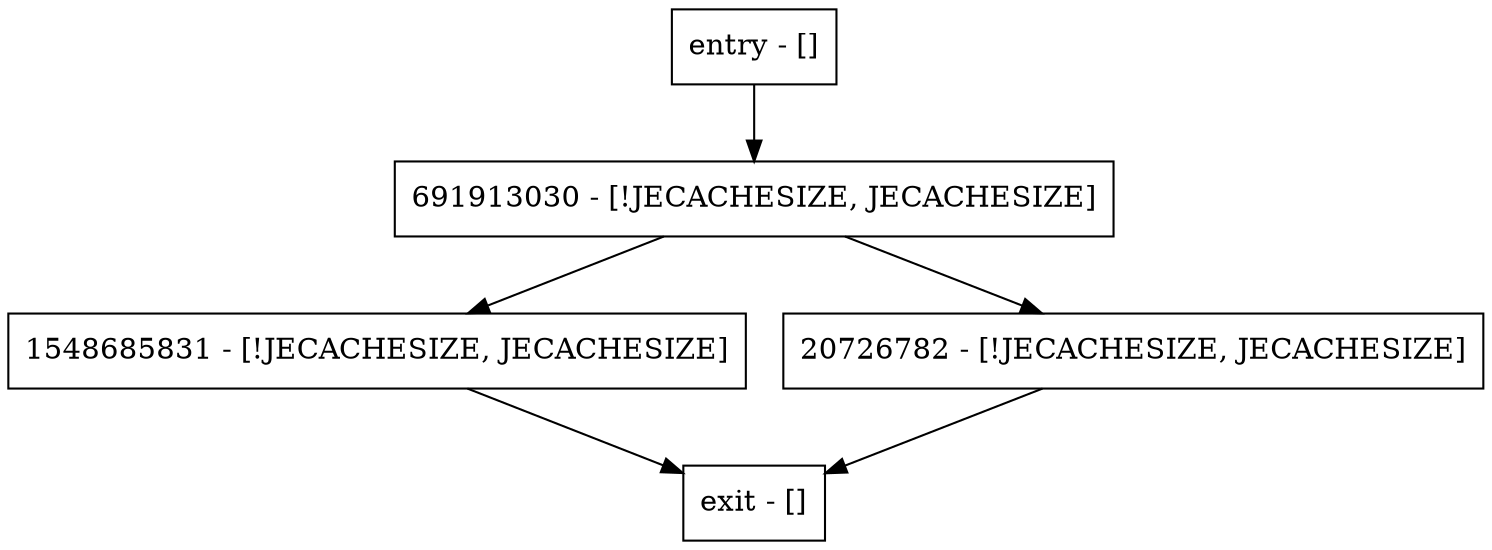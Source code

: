 digraph checkTxnState {
node [shape=record];
entry [label="entry - []"];
exit [label="exit - []"];
691913030 [label="691913030 - [!JECACHESIZE, JECACHESIZE]"];
1548685831 [label="1548685831 - [!JECACHESIZE, JECACHESIZE]"];
20726782 [label="20726782 - [!JECACHESIZE, JECACHESIZE]"];
entry;
exit;
entry -> 691913030;
691913030 -> 1548685831;
691913030 -> 20726782;
1548685831 -> exit;
20726782 -> exit;
}
